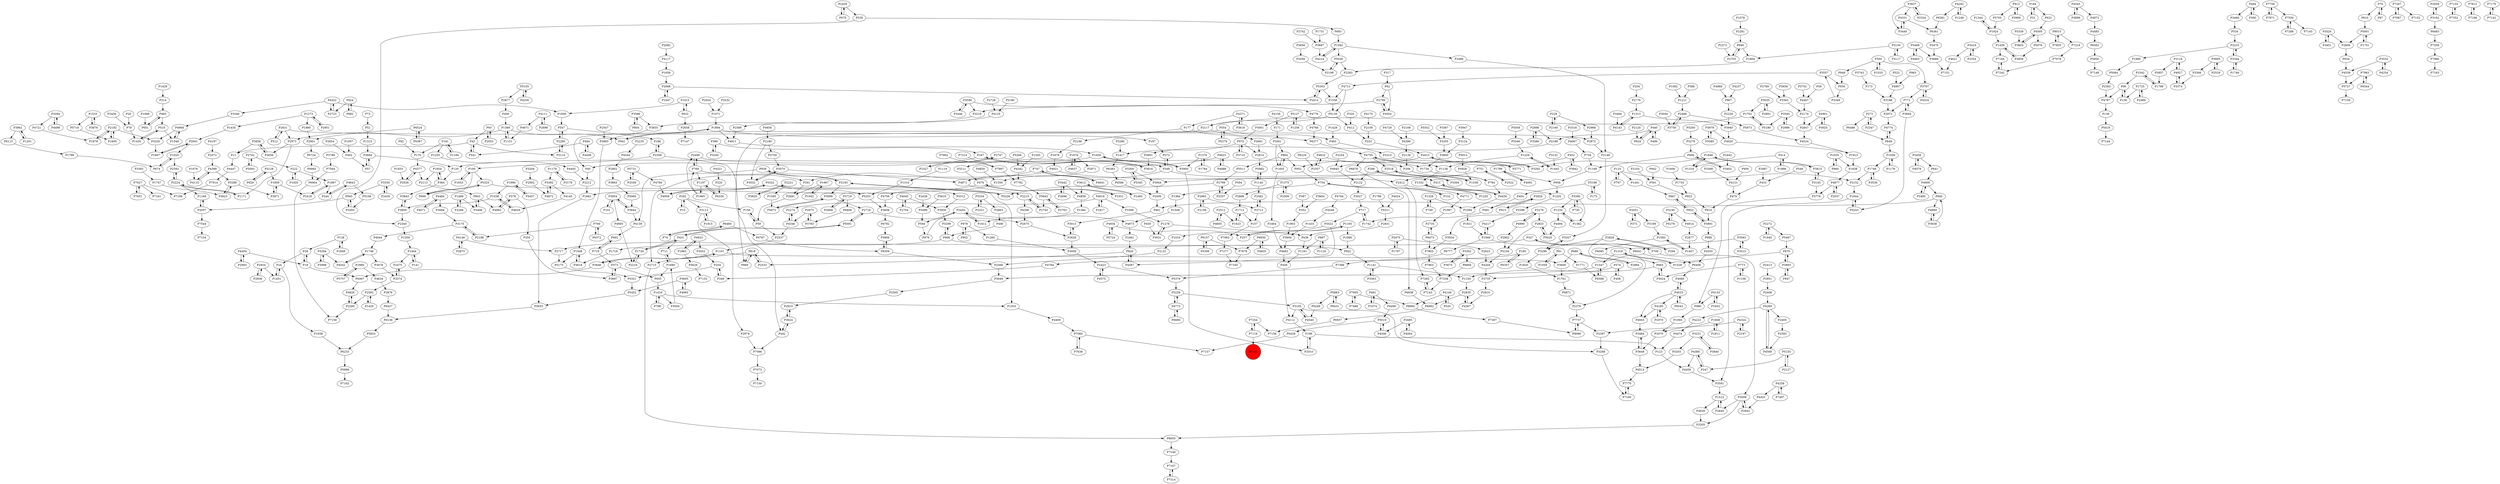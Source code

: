 digraph {
	P1428 -> P493
	P1498 -> P3408
	P4445 -> P2212
	P2442 -> P3402
	P4877 -> P2037
	P2358 -> P100
	P4962 -> P378
	P3196 -> P404
	P4143 -> P1313
	P2450 -> P4873
	P5409 -> P5689
	P504 -> P3337
	P1344 -> P1924
	P1007 -> P402
	P5705 -> P1924
	P1376 -> P1764
	P4033 -> P4180
	P4197 -> P2072
	P2002 -> P4872
	P768 -> P1197
	P6562 -> P5850
	P4020 -> P1913
	P6233 -> P5999
	P138 -> P5416
	P6724 -> P6993
	P2728 -> P4125
	P1019 -> P2131
	P3637 -> P4331
	P4871 -> P2215
	P1059 -> P61
	P4544 -> P2802
	P4321 -> P220
	P4222 -> P4474
	P2108 -> P4399
	P481 -> P1074
	P3302 -> P3675
	P2057 -> P1168
	P534 -> P2233
	P1894 -> P197
	P7905 -> P7488
	P5325 -> P3312
	P2280 -> P3110
	P2993 -> P4454
	P1404 -> P141
	P1547 -> P6588
	P4117 -> P1658
	P1278 -> P636
	P1897 -> P2418
	P6938 -> P6992
	P2412 -> P7265
	P2260 -> P4826
	P2423 -> P5376
	P1313 -> P4143
	P3504 -> P1680
	P1416 -> P3504
	P3049 -> P2505
	P4755 -> P3771
	P3594 -> P3446
	P1878 -> P2192
	P666 -> P922
	P7544 -> P7154
	P327 -> P1716
	P156 -> P59
	P979 -> P2450
	P1273 -> P1435
	P3165 -> P3288
	P2631 -> P2973
	P4637 -> P1976
	P4237 -> P907
	P5626 -> P7153
	P3942 -> P452
	P7759 -> P7871
	P1099 -> P1278
	P4575 -> P2423
	P1734 -> P784
	P3027 -> P717
	P5716 -> P1695
	P1360 -> P1612
	P390 -> P167
	P2934 -> P1451
	P1729 -> P431
	P2224 -> P1171
	P952 -> P754
	P1058 -> P1748
	P2268 -> P1498
	P2340 -> P1359
	P2280 -> P547
	P3442 -> P4858
	P2450 -> P594
	P4943 -> P3484
	P272 -> P6486
	P1725 -> P136
	P4524 -> P1913
	P3742 -> P5093
	P6586 -> P2500
	P157 -> P7063
	P3836 -> P11
	P167 -> P40
	P3526 -> P3451
	P1648 -> P3292
	P3312 -> P3930
	P1712 -> P157
	P3419 -> P4621
	P1967 -> P2681
	P123 -> P4459
	P1161 -> P446
	P1659 -> P3900
	P1748 -> P2152
	P573 -> P3697
	P541 -> P42
	P7267 -> P7087
	P820 -> P4587
	P4254 -> P3532
	P4170 -> P2100
	P1234 -> P1382
	P4545 -> P3899
	P2505 -> P2610
	P930 -> P3349
	P15 -> P292
	P4485 -> P6562
	P3124 -> P3800
	P3836 -> P3056
	P4016 -> P2274
	P4149 -> P520
	P4149 -> P8060
	P4145 -> P4629
	P3231 -> P3203
	P1382 -> P1234
	P5689 -> P7151
	P6220 -> P2357
	P5059 -> P5346
	P6381 -> P6361
	P924 -> P982
	P5552 -> P3355
	P768 -> P291
	P484 -> P300
	P1405 -> P864
	P522 -> P4907
	P771 -> P2972
	P90 -> P136
	P390 -> P3200
	P7214 -> P7997
	P6073 -> P2735
	P291 -> P2681
	P4388 -> P4110
	P1168 -> P2057
	P2469 -> P1725
	P4771 -> P1087
	P1141 -> P3363
	P4755 -> P2518
	P1094 -> P1921
	P1310 -> P5253
	P2113 -> P803
	P3044 -> P3756
	P887 -> P1161
	P5105 -> P4256
	P3586 -> P3835
	P82 -> P170
	P2117 -> P6377
	P624 -> P440
	P924 -> P2723
	P2747 -> P348
	P958 -> P1202
	P2324 -> P3637
	P3835 -> P3993
	P1533 -> P5716
	P191 -> P1250
	P2875 -> P4146
	P5064 -> P2363
	P4346 -> P2537
	P3710 -> P975
	P4016 -> P1099
	P1985 -> P5064
	P177 -> P2691
	P3035 -> P2891
	P1547 -> P3049
	P3098 -> P2718
	P922 -> P1141
	P5883 -> P6249
	P2051 -> P3199
	P7997 -> P7792
	P1140 -> P5982
	P2876 -> P6427
	P3594 -> P4776
	P79 -> P1430
	P5731 -> P2558
	P2215 -> P4308
	P7164 -> P7242
	P2610 -> P3624
	P6993 -> P6904
	P840 -> P4869
	P5175 -> P5321
	P4774 -> P649
	P3771 -> P4755
	P3840 -> P3231
	P2718 -> P2675
	P3646 -> P6497
	P2216 -> P1729
	P197 -> P572
	P1990 -> P1038
	P573 -> P955
	P690 -> P1804
	P4033 -> P4080
	P1015 -> P1956
	P4146 -> P2875
	P1949 -> P6041
	P3859 -> P2340
	P6383 -> P6586
	P5883 -> P6431
	P1015 -> P632
	P1949 -> P6777
	P2973 -> P3056
	P3165 -> P4112
	P1035 -> P860
	P1248 -> P4292
	P2522 -> P751
	P4877 -> P3776
	P1595 -> P5672
	P2558 -> P5731
	P3752 -> P4467
	P6330 -> P1197
	P6427 -> P6138
	P1176 -> P1058
	P28 -> P19
	P402 -> P57
	P1545 -> P4342
	P2659 -> P3162
	P5321 -> P5452
	P314 -> P483
	P4045 -> P2704
	P683 -> P1592
	P6115 -> P1786
	P1416 -> P798
	P4091 -> P1799
	P6480 -> P74
	P4446 -> P5019
	P4965 -> P3605
	P4823 -> P3211
	P3485 -> P4900
	P768 -> P2499
	P3342 -> P90
	P2698 -> P4111
	P3605 -> P4965
	P494 -> P4408
	P3591 -> P1512
	P7396 -> P5376
	P2056 -> P2199
	P4823 -> P4688
	P1880 -> P2801
	P3743 -> P173
	P4773 -> P5228
	P5289 -> P3971
	P3838 -> P4869
	P2902 -> P5104
	P5200 -> P3276
	P4873 -> P2481
	P546 -> P433
	P2174 -> P2847
	P442 -> P7096
	P7983 -> P5727
	P692 -> P719
	P3899 -> P4545
	P948 -> P930
	P167 -> P3816
	P1313 -> P3940
	P4794 -> P4548
	P2001 -> P1667
	P1169 -> P958
	P4322 -> P1956
	P220 -> P6330
	P62 -> P4502
	P1285 -> P3009
	P670 -> P1528
	P3330 -> P945
	P1503 -> P4409
	P40 -> P2212
	P1592 -> P5026
	P491 -> P1742
	P6157 -> P5356
	P24 -> P1451
	P1799 -> P4091
	P7627 -> P7651
	P5093 -> P3742
	P3561 -> P864
	P2414 -> P5303
	P3470 -> P5689
	P4721 -> P1878
	P110 -> P797
	P2100 -> P223
	P3368 -> P4121
	P4927 -> P3118
	P1976 -> P4637
	P433 -> P479
	P7905 -> P8060
	P1808 -> P2070
	P7288 -> P7550
	P3374 -> P4927
	P1954 -> P364
	P6480 -> P6787
	P2439 -> P539
	P988 -> P4555
	P7265 -> P7143
	P913 -> P5705
	P73 -> P52
	P5091 -> P431
	P3392 -> P4145
	P7116 -> P7254
	P1375 -> P2886
	P3637 -> P2324
	P3895 -> P2529
	P550 -> P3707
	P2276 -> P2833
	P550 -> P948
	P2321 -> P3334
	P3196 -> P175
	P272 -> P2347
	P3713 -> P2582
	P7564 -> P6904
	P3623 -> P5289
	P852 -> P867
	P3280 -> P1417
	P1179 -> P3178
	P1273 -> P2951
	P7167 -> P7314
	P1606 -> P1733
	P3006 -> P2842
	P31 -> P184
	P3296 -> P3357
	P2037 -> P4877
	P2180 -> P3759
	P3446 -> P3594
	P1417 -> P6383
	P1035 -> P1838
	P4901 -> P3025
	P247 -> P4380
	P6377 -> P4755
	P4346 -> P2274
	P2566 -> P3049
	P4927 -> P3374
	P3646 -> P1101
	P1771 -> P6588
	P4204 -> P3735
	P2842 -> P3006
	P2675 -> P2628
	P3364 -> P266
	P5180 -> P4125
	P2833 -> P5104
	P6904 -> P7158
	P2872 -> P2148
	P5155 -> P247
	P6655 -> P7149
	P2357 -> P4833
	P4540 -> P3165
	P4969 -> P907
	P4467 -> P2174
	P574 -> P3735
	P3118 -> P3857
	P2801 -> P6724
	P1319 -> P1547
	P1648 -> P3815
	P3909 -> P4682
	P2971 -> P4871
	P1256 -> P5127
	P1965 -> P768
	P5303 -> P1556
	P2802 -> P3883
	P2696 -> P3442
	P3112 -> P2974
	P6680 -> P4773
	P7073 -> P7150
	P4755 -> P6878
	P1702 -> P5186
	P355 -> P3697
	P1731 -> P3687
	P3130 -> P1804
	P754 -> P152
	P7060 -> P7157
	P2327 -> P2747
	P939 -> P2193
	P3195 -> P4914
	P404 -> P491
	P3117 -> P3130
	P4776 -> P4768
	P1747 -> P3623
	P665 -> P1150
	P2192 -> P3230
	P196 -> P2010
	P4595 -> P3603
	P3954 -> P101
	P2973 -> P1171
	P5060 -> P3644
	P5284 -> P4542
	P6372 -> P760
	P1761 -> P6871
	P5823 -> P6233
	P4459 -> P3591
	P2212 -> P1662
	P3658 -> P3362
	P3900 -> P1659
	P554 -> P869
	P2276 -> P4990
	P3719 -> P6808
	P2533 -> P818
	P2799 -> P4502
	P2512 -> P4605
	P2980 -> P5757
	P292 -> P15
	P547 -> P186
	P1092 -> P1211
	P6777 -> P7396
	P4968 -> P3230
	P1746 -> P4542
	P1179 -> P3392
	P751 -> P2522
	P184 -> P31
	P3788 -> P7564
	P7966 -> P7163
	P300 -> P484
	P2894 -> P689
	P128 -> P28
	P1389 -> P1151
	P3616 -> P4371
	P7871 -> P7759
	P1678 -> P4921
	P975 -> P2814
	P2705 -> P690
	P1894 -> P941
	P4833 -> P1734
	P42 -> P3110
	P136 -> P90
	P4923 -> P3552
	P6431 -> P5883
	P440 -> P496
	P4125 -> P2589
	P348 -> P1550
	P2592 -> P2260
	P554 -> P493
	P689 -> P3600
	P706 -> P3006
	P2423 -> P4575
	P4112 -> P196
	P4367 -> P2835
	P3951 -> P2408
	P719 -> P573
	P3545 -> P2996
	P1658 -> P2068
	P4409 -> P7060
	P7160 -> P7770
	P412 -> P223
	P4773 -> P6680
	P4033 -> P4943
	P378 -> P4962
	P665 -> P3024
	P461 -> P3013
	P4256 -> P5105
	P1416 -> P1503
	P3947 -> P3124
	P1509 -> P4873
	P2835 -> P4367
	P74 -> P6480
	P3094 -> P3175
	P208 -> P784
	P1956 -> P547
	P7155 -> P7352
	P7812 -> P7168
	P3342 -> P1789
	P4380 -> P247
	P4484 -> P4071
	P1680 -> P711
	P2224 -> P2392
	P191 -> P1194
	P6787 -> P6359
	P4626 -> P3205
	P2631 -> P512
	P3110 -> P2280
	P3684 -> P120
	P1786 -> P674
	P2798 -> P3337
	P413 -> P4450
	P349 -> P254
	P2975 -> P3783
	P7063 -> P7277
	P5511 -> P2798
	P7014 -> P7166
	P5155 -> P2127
	P4342 -> P7792
	P327 -> P706
	P3979 -> P3585
	P4447 -> P7014
	P934 -> P4539
	P1250 -> P4445
	P3175 -> P4044
	P2486 -> P5873
	P452 -> P3942
	P3475 -> P2623
	P734 -> P1169
	P4713 -> P1556
	P1498 -> P2268
	P3118 -> P4927
	P244 -> P4843
	P6157 -> P7679
	P3891 -> P988
	P2776 -> P1313
	P1435 -> P2001
	P2574 -> P2475
	P4269 -> P4222
	P3893 -> P670
	P5091 -> P2718
	P5228 -> P4773
	P3857 -> P1789
	P1171 -> P2224
	P2898 -> P3386
	P1430 -> P510
	P6513 -> P7770
	P5727 -> P7159
	P1797 -> P3475
	P5731 -> P4769
	P1165 -> P1086
	P5019 -> P4446
	P2193 -> P3098
	P636 -> P1161
	P5105 -> P2877
	P171 -> P3561
	P186 -> P2358
	P3707 -> P4334
	P2397 -> P3288
	P5108 -> P3293
	P2593 -> P4569
	P3054 -> P7803
	P610 -> P5001
	P2072 -> P4388
	P5322 -> P1503
	P5724 -> P4934
	P3334 -> P2321
	P7759 -> P7550
	P1445 -> P1229
	P1433 -> P3909
	P4380 -> P4459
	P2589 -> P4911
	P4958 -> P5322
	P1945 -> P2272
	P1197 -> P1965
	P3940 -> P4020
	P942 -> P591
	P5643 -> P2763
	P4258 -> P4425
	P550 -> P1033
	P2010 -> P196
	P1202 -> P2598
	P2013 -> P952
	P773 -> P3024
	P3032 -> P3070
	P4688 -> P4823
	P3367 -> P3355
	P3713 -> P157
	P2828 -> P294
	P1583 -> P1407
	P3390 -> P1234
	P3618 -> P1508
	P3759 -> P3070
	P3451 -> P3526
	P3694 -> P5243
	P4972 -> P4485
	P93 -> P42
	P1894 -> P4911
	P400 -> P1389
	P1020 -> P2392
	P2691 -> P2814
	P717 -> P3522
	P100 -> P1933
	P5982 -> P1140
	P7550 -> P7288
	P3815 -> P1648
	P1647 -> P2068
	P61 -> P1771
	P3334 -> P2803
	P860 -> P1035
	P1420 -> P2592
	P2500 -> P461
	P4539 -> P5727
	P100 -> P5325
	P2372 -> P2705
	P7242 -> P7164
	P1326 -> P749
	P2640 -> P1512
	P4928 -> P1538
	P1538 -> P2518
	P2197 -> P4324
	P476 -> P1031
	P2193 -> P939
	P2831 -> P636
	P6138 -> P5823
	P1451 -> P24
	P76 -> P87
	P320 -> P412
	P3624 -> P442
	P4111 -> P2698
	P7267 -> P7152
	P5026 -> P2283
	P3458 -> P4079
	P7855 -> P8015
	P6830 -> P4835
	P2198 -> P3175
	P2192 -> P1695
	P5467 -> P670
	P4545 -> P4972
	P4756 -> P3608
	P1441 -> P867
	P978 -> P902
	P294 -> P2828
	P2405 -> P2593
	P2160 -> P229
	P2024 -> P1071
	P1033 -> P550
	P2228 -> P3940
	P1439 -> P3856
	P4905 -> P2216
	P1375 -> P2509
	P3962 -> P6115
	P2082 -> P4117
	P2970 -> P4180
	P1201 -> P3962
	P864 -> P1405
	P4494 -> P5025
	P5019 -> P6428
	P2877 -> P400
	P4784 -> P349
	P2803 -> P490
	P760 -> P6372
	P945 -> P3293
	P494 -> P541
	P76 -> P610
	P1592 -> P4214
	P3825 -> P2221
	P7087 -> P7267
	P3296 -> P1820
	P3098 -> P5672
	P3859 -> P3843
	P3299 -> P666
	P4587 -> P820
	P222 -> P1897
	P3901 -> P3816
	P747 -> P291
	P1811 -> P1808
	P4907 -> P3188
	P2723 -> P4322
	P4463 -> P5409
	P5339 -> P3603
	P5099 -> P594
	P614 -> P3891
	P5139 -> P2117
	P749 -> P1326
	P6357 -> P185
	P2272 -> P5467
	P6361 -> P3470
	P869 -> P818
	P3132 -> P1445
	P6871 -> P2376
	P1796 -> P5311
	P1151 -> P1389
	P2592 -> P1420
	P1407 -> P1583
	P3009 -> P2423
	P2718 -> P5091
	P2068 -> P1647
	P3552 -> P254
	P3648 -> P3484
	P4569 -> P4269
	P1278 -> P3031
	P1404 -> P2475
	P4901 -> P2847
	P120 -> P364
	P223 -> P2013
	P4111 -> P4671
	P1235 -> P1332
	P606 -> P1169
	P3843 -> P3859
	P2518 -> P3944
	P6041 -> P6406
	P4843 -> P5108
	P2233 -> P1985
	P520 -> P4149
	P2518 -> P1538
	P56 -> P4467
	P4914 -> P2677
	P3419 -> P2354
	P2224 -> P1168
	P3928 -> P915
	P4968 -> P1548
	P4156 -> P171
	P679 -> P2439
	P3178 -> P1179
	P674 -> P1020
	P1648 -> P1318
	P4826 -> P2260
	P3603 -> P4595
	P1820 -> P1761
	P1512 -> P2640
	P2658 -> P7147
	P747 -> P4641
	P204 -> P2776
	P2186 -> P3901
	P3993 -> P1508
	P717 -> P1742
	P852 -> P3891
	P5672 -> P3098
	P5873 -> P4524
	P1211 -> P2486
	P4133 -> P1932
	P1921 -> P1949
	P3188 -> P2972
	P1315 -> P3684
	P760 -> P2198
	P1234 -> P4494
	P4787 -> P138
	P1165 -> P257
	P4044 -> P1746
	P554 -> P5279
	P3195 -> P5278
	P4408 -> P494
	P2001 -> P1020
	P574 -> P456
	P4502 -> P2799
	P6524 -> P6387
	P3838 -> P840
	P840 -> P461
	P1074 -> P481
	P1804 -> P2283
	P266 -> P3364
	P2272 -> P1945
	P1746 -> P3076
	P4729 -> P4399
	P52 -> P1315
	P5289 -> P3623
	P364 -> P1954
	P2254 -> P4845
	P2763 -> P5643
	P4634 -> P2876
	P947 -> P3893
	P3883 -> P5060
	P5850 -> P7148
	P1749 -> P3344
	P3024 -> P665
	P2260 -> P7158
	P1101 -> P3600
	P440 -> P2186
	P184 -> P622
	P3891 -> P852
	P42 -> P541
	P2221 -> P1595
	P4121 -> P479
	P141 -> P1404
	P632 -> P2658
	P490 -> P666
	P8066 -> P7737
	P414 -> P1318
	P1528 -> P1319
	P483 -> P601
	P8015 -> P7855
	P3302 -> P6894
	P4845 -> P2122
	P1612 -> P2450
	P2120 -> P624
	P364 -> P3843
	P1020 -> P674
	P5243 -> P1644
	P547 -> P2280
	P6344 -> P7983
	P7060 -> P7638
	P6524 -> P2801
	P864 -> P5511
	P2623 -> P4204
	P4214 -> P1592
	P1071 -> P1894
	P689 -> P2894
	P915 -> P3928
	P2026 -> P4377
	P3594 -> P3219
	P1789 -> P3342
	P59 -> P2537
	P7497 -> P4258
	P5026 -> P2199
	P784 -> P4450
	P387 -> P352
	P496 -> P440
	P907 -> P2228
	P257 -> P1165
	P3013 -> P2628
	P101 -> P3954
	P5278 -> P3195
	P6428 -> P7157
	P2828 -> P2376
	P2274 -> P4346
	P442 -> P3624
	P4934 -> P257
	P3162 -> P2659
	P5186 -> P1702
	P2975 -> P4346
	P2512 -> P1623
	P4850 -> P1550
	P4004 -> P2685
	P2769 -> P3362
	P3357 -> P3296
	P4139 -> P692
	P3393 -> P1747
	P7387 -> P8066
	P6830 -> P7679
	P7179 -> P7142
	P5322 -> P4958
	P2486 -> P3756
	P1680 -> P955
	P1849 -> P128
	P2408 -> P4269
	P4454 -> P2993
	P6894 -> P7258
	P2122 -> P3027
	P649 -> P1058
	P3219 -> P3835
	P5653 -> P6138
	P3515 -> P3593
	P4024 -> P5311
	P2376 -> P7737
	P110 -> P1441
	P1676 -> P4110
	P7258 -> P7143
	P4371 -> P177
	P1319 -> P1528
	P798 -> P1416
	P4595 -> P5076
	P6359 -> P3906
	P2057 -> P7544
	P902 -> P978
	P3600 -> P1761
	P3608 -> P6792
	P2156 -> P2983
	P1932 -> P4133
	P3522 -> P4587
	P4080 -> P4033
	P3719 -> P2669
	P7352 -> P7155
	P2983 -> P3713
	P4146 -> P2717
	P3200 -> P390
	P4399 -> P2138
	P3466 -> P534
	P5409 -> P4463
	P4621 -> P7151
	P456 -> P574
	P3536 -> P1748
	P3330 -> P2430
	P3025 -> P4901
	P440 -> P624
	P1106 -> P773
	P4331 -> P3440
	P7219 -> P7078
	P730 -> P3390
	P1136 -> P1332
	P963 -> P4907
	P7277 -> P7165
	P177 -> P2166
	P3612 -> P1493
	P5076 -> P3856
	P4133 -> P980
	P8060 -> P7387
	P2233 -> P3344
	P5228 -> P3165
	P3684 -> P57
	P6483 -> P7558
	P4990 -> P2276
	P4872 -> P3392
	P2215 -> P2745
	P348 -> P572
	P3076 -> P2574
	P2631 -> P2872
	P3979 -> P4020
	P3604 -> P352
	P939 -> P4139
	P7096 -> P7073
	P3815 -> P3145
	P1954 -> P2113
	P3944 -> P2500
	P6588 -> P1547
	P1086 -> P922
	P2509 -> P1375
	P4322 -> P3340
	P6073 -> P7803
	P3928 -> P491
	P1592 -> P2496
	P1060 -> P2070
	P3145 -> P3776
	P2704 -> P4045
	P1742 -> P717
	P348 -> P413
	P1318 -> P1648
	P2685 -> P4004
	P622 -> P4595
	P1229 -> P1445
	P7651 -> P7627
	P818 -> P869
	P2669 -> P3719
	P1729 -> P2216
	P4258 -> P7497
	P4454 -> P19
	P4474 -> P123
	P1799 -> P958
	P3971 -> P1809
	P3392 -> P4872
	P1886 -> P414
	P1038 -> P4629
	P2833 -> P5025
	P7254 -> P7116
	P6543 -> P4033
	P29 -> P79
	P1556 -> P5139
	P3204 -> P2002
	P3035 -> P1702
	P3230 -> P1667
	P5279 -> P554
	P804 -> P3586
	P7314 -> P7167
	P666 -> P2717
	P706 -> P327
	P2148 -> P3357
	P4900 -> P840
	P2887 -> P433
	P1326 -> P1094
	P1429 -> P314
	P3557 -> P4713
	P2392 -> P2224
	P6406 -> P4080
	P2974 -> P7096
	P2742 -> P3687
	P945 -> P2057
	P1942 -> P1967
	P4921 -> P2412
	P1695 -> P2192
	P3112 -> P1915
	P4016 -> P1817
	P4629 -> P1038
	P1809 -> P2418
	P2715 -> P6655
	P2951 -> P1273
	P3294 -> P4721
	P4682 -> P446
	P2496 -> P2148
	P2537 -> P1101
	P59 -> P156
	P3363 -> P1141
	P3735 -> P2910
	P1150 -> P2835
	P978 -> P1285
	P1197 -> P6330
	P3675 -> P3302
	P7679 -> P7165
	P4071 -> P4484
	P2221 -> P3825
	P7143 -> P7265
	P4324 -> P2397
	P3300 -> P5345
	P1583 -> P4085
	P2180 -> P3032
	P3742 -> P222
	P372 -> P2051
	P1194 -> P191
	P3694 -> P771
	P3561 -> P1405
	P1725 -> P2469
	P254 -> P349
	P5253 -> P3608
	P3288 -> P7160
	P2138 -> P208
	P2983 -> P2156
	P19 -> P28
	P4548 -> P1433
	P2972 -> P4774
	P2499 -> P208
	P2358 -> P442
	P1915 -> P3112
	P2814 -> P5982
	P2363 -> P4787
	P1384 -> P1509
	P2717 -> P5175
	P6808 -> P3783
	P170 -> P4377
	P7802 -> P7997
	P3402 -> P606
	P5416 -> P7144
	P1976 -> P2971
	P3276 -> P606
	P690 -> P2705
	P1662 -> P5653
	P446 -> P4112
	P6792 -> P3906
	P4671 -> P1151
	P4425 -> P2842
	P2430 -> P3330
	P1644 -> P3591
	P42 -> P11
	P2835 -> P6992
	P773 -> P1106
	P2051 -> P372
	P173 -> P3188
	P3876 -> P1533
	P3344 -> P2233
	P483 -> P510
	P4180 -> P2970
	P2105 -> P591
	P7963 -> P7258
	P5356 -> P6157
	P2934 -> P2936
	P7792 -> P5643
	P7488 -> P7905
	P479 -> P614
	P3355 -> P3800
	P1140 -> P2582
	P3484 -> P3648
	P803 -> P4962
	P3930 -> P3299
	P3006 -> P3205
	P2347 -> P272
	P2481 -> P820
	P4450 -> P1094
	P1990 -> P5457
	P1702 -> P2117
	P6497 -> P4826
	P1439 -> P7164
	P980 -> P1060
	P2980 -> P4634
	P3856 -> P1439
	P1405 -> P2464
	P3637 -> P3440
	P3344 -> P1749
	P2654 -> P402
	P4292 -> P1248
	P3900 -> P2010
	P818 -> P2533
	P4269 -> P2405
	P431 -> P5091
	P1389 -> P941
	P1623 -> P1712
	P1038 -> P3859
	P1716 -> P3618
	P1389 -> P2973
	P3656 -> P2056
	P4921 -> P2715
	P4656 -> P2180
	P1508 -> P3618
	P1078 -> P2281
	P5104 -> P4204
	P2606 -> P934
	P3624 -> P2610
	P2464 -> P4682
	P222 -> P1920
	P3316 -> P4067
	P818 -> P2715
	P93 -> P2053
	P378 -> P355
	P632 -> P1015
	P7149 -> P7167
	P175 -> P3196
	P3031 -> P1278
	P229 -> P2968
	P591 -> P923
	P1863 -> P4923
	P1712 -> P1623
	P2574 -> P2592
	P3294 -> P4498
	P5325 -> P699
	P666 -> P3299
	P8015 -> P7219
	P982 -> P924
	P3440 -> P4331
	P3707 -> P771
	P4033 -> P6543
	P3783 -> P2975
	P975 -> P1417
	P3442 -> P2696
	P2828 -> P3296
	P3475 -> P1797
	P3532 -> P4539
	P1031 -> P476
	P2747 -> P2327
	P4499 -> P5019
	P7254 -> P7156
	P3895 -> P3306
	P7168 -> P7812
	P5128 -> P1809
	P2418 -> P1897
	P3162 -> P6483
	P191 -> P170
	P4377 -> P2113
	P5376 -> P5228
	P11 -> P4447
	P1938 -> P6233
	P7558 -> P7966
	P601 -> P483
	P493 -> P3315
	P5643 -> P2745
	P754 -> P1384
	P4990 -> P2902
	P7078 -> P7242
	P5139 -> P412
	P2070 -> P3648
	P4371 -> P3616
	P3199 -> P1583
	P3776 -> P980
	P3006 -> P2640
	P2681 -> P59
	P3526 -> P2606
	P4217 -> P1949
	P1493 -> P3612
	P431 -> P1729
	P1897 -> P244
	P2499 -> P768
	P5757 -> P2980
	P128 -> P1849
	P7627 -> P7161
	P699 -> P5325
	P803 -> P3408
	P2354 -> P3419
	P2456 -> P79
	P3644 -> P3954
	P1808 -> P1811
	P3458 -> P641
	P62 -> P2799
	P867 -> P852
	P955 -> P1416
	P4269 -> P4569
	P975 -> P3710
	P5001 -> P2606
	P2968 -> P2872
	P5311 -> P2831
	P864 -> P952
	P3130 -> P3117
	P3557 -> P930
	P3056 -> P3836
	P1644 -> P5243
	P292 -> P3112
	P1924 -> P1344
	P5226 -> P2193
	P1764 -> P1376
	P352 -> P1903
	P4641 -> P747
	P2276 -> P3054
	P3337 -> P2798
	P19 -> P6497
	P2799 -> P3219
	P4833 -> P2357
	P1332 -> P1235
	P5266 -> P4342
	P820 -> P2533
	P5322 -> P5253
	P4079 -> P3458
	P4045 -> P3930
	P3593 -> P6041
	P5025 -> P2833
	P3998 -> P5284
	P1119 -> P1310
	P7142 -> P7179
	P539 -> P2340
	P6992 -> P6937
	P185 -> P6357
	P3464 -> P4143
	P3175 -> P2198
	P4498 -> P3294
	P3962 -> P1201
	P7116 -> P7141
	P2685 -> P4446
	P24 -> P1938
	P1933 -> P100
	P3800 -> P1734
	P1733 -> P923
	P484 -> P3466
	P2412 -> P4771
	P4843 -> P244
	P3697 -> P573
	P1141 -> P1150
	P4377 -> P2026
	P4858 -> P1360
	P87 -> P76
	P649 -> P4774
	P4388 -> P5289
	P3593 -> P3515
	P3585 -> P3979
	P1332 -> P1202
	P2898 -> P2186
	P5284 -> P3998
	P2192 -> P1878
	P6878 -> P6938
	P4110 -> P4388
	P90 -> P4787
	P1817 -> P4016
	P2013 -> P3292
	P7983 -> P6344
	P4605 -> P2512
	P6359 -> P2566
	P2413 -> P3951
	P1659 -> P120
	P3293 -> P945
	P229 -> P2160
	P1965 -> P2499
	P2936 -> P2934
	P1087 -> P2735
	P3969 -> P913
	P2358 -> P186
	P452 -> P4845
	P5999 -> P7162
	P2127 -> P5155
	P797 -> P110
	P57 -> P3684
	P670 -> P3893
	P3532 -> P4254
	P3612 -> P4858
	P771 -> P3694
	P1833 -> P2026
	P254 -> P5321
	P6486 -> P649
	P7550 -> P7145
	P1920 -> P222
	P6387 -> P6524
	P4869 -> P3838
	P3386 -> P2898
	P2438 -> P5099
	P100 -> P699
	P2532 -> P1071
	P512 -> P2631
	P1751 -> P5001
	P3816 -> P167
	P1924 -> P1439
	P5127 -> P3001
	P2283 -> P5303
	P7737 -> P8066
	P572 -> P348
	P3954 -> P3644
	P7803 -> P7963
	P923 -> P614
	P6937 -> P7156
	P1508 -> P5175
	P3001 -> P975
	P3408 -> P803
	P3390 -> P730
	P1058 -> P1176
	P3211 -> P476
	P2450 -> P1612
	P3340 -> P4968
	P4934 -> P5724
	P292 -> P156
	P1748 -> P3536
	P1512 -> P4626
	P4180 -> P4943
	P3362 -> P2174
	P196 -> P123
	P3315 -> P1136
	P2199 -> P5026
	P4292 -> P6381
	P2152 -> P1644
	P5346 -> P1229
	P510 -> P1548
	P2598 -> P4217
	P4334 -> P3707
	P1838 -> P4877
	P386 -> P1211
	P3545 -> P5186
	P2053 -> P93
	P4542 -> P1746
	P5013 -> P4928
	P3145 -> P3815
	P5127 -> P1256
	P1068 -> P601
	P3687 -> P4214
	P110 -> P2152
	P28 -> P24
	P1101 -> P3646
	P4911 -> P1659
	P2628 -> P3013
	P414 -> P1886
	P2996 -> P3545
	P606 -> P3402
	P7638 -> P7060
	P2475 -> P2574
	P7770 -> P7160
	P629 -> P5128
	P3522 -> P1019
	P61 -> P1059
	P3205 -> P6655
	P3954 -> P4905
	P4331 -> P6361
	P1667 -> P2001
	P1949 -> P4217
	P4484 -> P3094
	P3390 -> P1382
	P2886 -> P1712
	P2166 -> P1678
	P3893 -> P947
	P2798 -> P5226
	P5303 -> P2414
	P7737 -> P2397
	P152 -> P754
	P4768 -> P6377
	P2117 -> P40
	P4450 -> P413
	P5457 -> P1990
	P3610 -> P5099
	P2547 -> P3993
	P4322 -> P2723
	P751 -> P2412
	P510 -> P1430
	P4324 -> P2197
	P1229 -> P1136
	P1550 -> P4756
	P2677 -> P1407
	P2847 -> P4524
	P1359 -> P1404
	P7627 -> P7166
	P3756 -> P2486
	P6249 -> P4540
	P1533 -> P3876
	P4900 -> P3485
	P2891 -> P3035
	P3165 -> P4540
	P1548 -> P4968
	P2068 -> P2414
	P2529 -> P3895
	P1903 -> P3909
	P3906 -> P6359
	P3644 -> P4139
	P539 -> P683
	P185 -> P4784
	P2131 -> P2566
	P431 -> P711
	P266 -> P2122
	P3349 -> P3557
	P5001 -> P1751
	P4923 -> P1863
	P4067 -> P734
	P3586 -> P804
	P317 -> P62
	P476 -> P1662
	P2439 -> P679
	P4555 -> P6406
	P1273 -> P1880
	P2193 -> P5226
	P887 -> P1124
	P4769 -> P4958
	P4835 -> P6830
	P481 -> P4499
	P3070 -> P3032
	P3231 -> P3840
	P2582 -> P3713
	P3292 -> P2013
	P450 -> P3031
	P913 -> P3969
	P594 -> P979
	P719 -> P692
	P3605 -> P5452
	P5128 -> P629
	P2735 -> P6073
	P2235 -> P4544
	P4713 -> P5139
	P2745 -> P2215
	P2910 -> P4367
	P3203 -> P6513
	P3070 -> P4871
	P1863 -> P5626
	P956 -> P4121
	P711 -> P1680
	P5345 -> P3300
	P1809 -> P3971
	P3306 -> P3374
	P1124 -> P887
	P641 -> P4900
	P1376 -> P3900
	P4085 -> P665
	P3648 -> P6513
	P2281 -> P690
	P1967 -> P1942
	P941 -> P1894
	P5452 -> P5653
	P2628 -> P3009
	P4308 -> P2675
	P3300 -> P3944
	P1913 -> P1838
	P7141 [shape=circle]
	P7141 [style=filled]
	P7141 [fillcolor=red]
}
